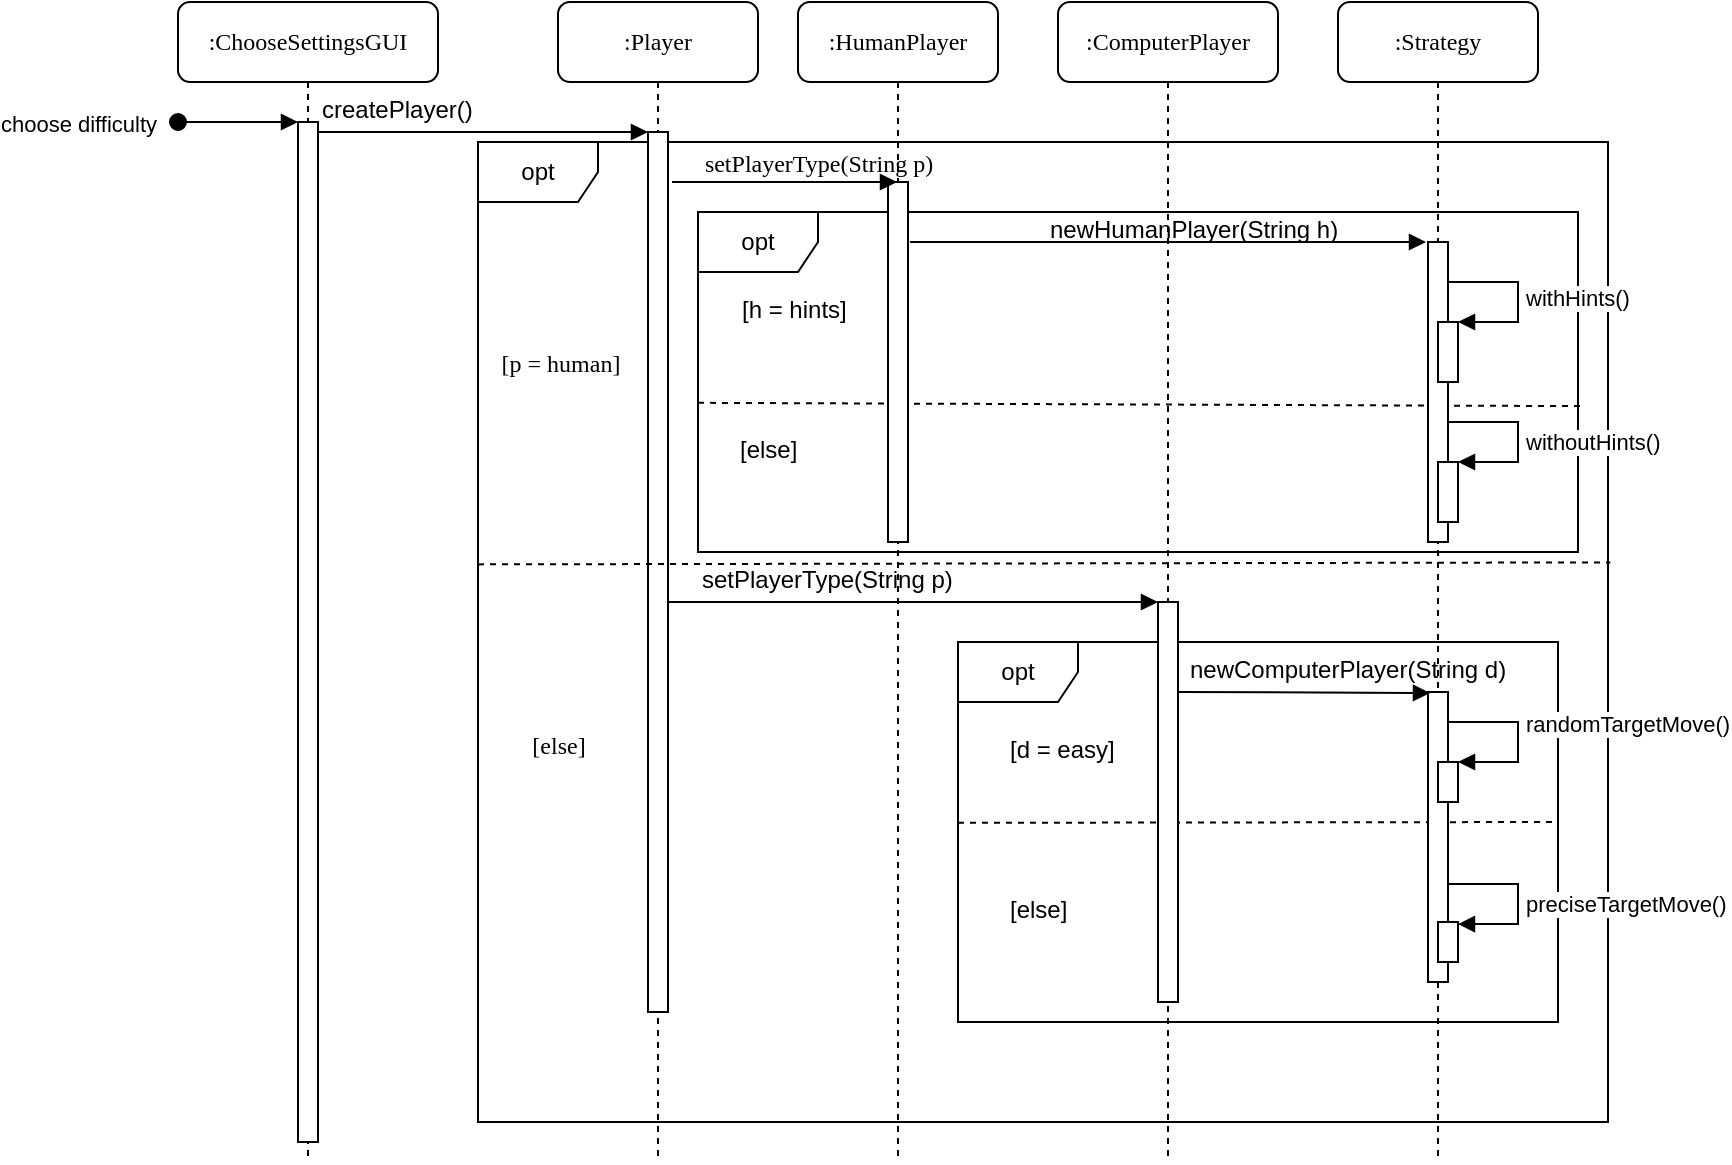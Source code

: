 <mxfile version="12.8.1" type="device"><diagram name="Page-1" id="13e1069c-82ec-6db2-03f1-153e76fe0fe0"><mxGraphModel dx="1422" dy="790" grid="1" gridSize="10" guides="1" tooltips="1" connect="1" arrows="1" fold="1" page="1" pageScale="1" pageWidth="1100" pageHeight="850" background="#ffffff" math="0" shadow="0"><root><mxCell id="0"/><mxCell id="1" parent="0"/><mxCell id="wFpoCYgQ_6fBUrfo1kiw-39" value="opt" style="shape=umlFrame;whiteSpace=wrap;html=1;" vertex="1" parent="1"><mxGeometry x="470" y="185" width="440" height="170" as="geometry"/></mxCell><mxCell id="wFpoCYgQ_6fBUrfo1kiw-3" value="" style="endArrow=none;dashed=1;html=1;exitX=0;exitY=0.467;exitDx=0;exitDy=0;exitPerimeter=0;" edge="1" parent="1"><mxGeometry width="50" height="50" relative="1" as="geometry"><mxPoint x="600" y="490.41" as="sourcePoint"/><mxPoint x="900" y="490" as="targetPoint"/></mxGeometry></mxCell><mxCell id="wFpoCYgQ_6fBUrfo1kiw-43" value="" style="endArrow=none;dashed=1;html=1;exitX=0;exitY=0.467;exitDx=0;exitDy=0;exitPerimeter=0;entryX=1.009;entryY=0.571;entryDx=0;entryDy=0;entryPerimeter=0;" edge="1" parent="1" target="wFpoCYgQ_6fBUrfo1kiw-39"><mxGeometry width="50" height="50" relative="1" as="geometry"><mxPoint x="470" y="280.41" as="sourcePoint"/><mxPoint x="770" y="280" as="targetPoint"/></mxGeometry></mxCell><mxCell id="7baba1c4bc27f4b0-4" value=":HumanPlayer" style="shape=umlLifeline;perimeter=lifelinePerimeter;whiteSpace=wrap;html=1;container=1;collapsible=0;recursiveResize=0;outlineConnect=0;rounded=1;shadow=0;comic=0;labelBackgroundColor=none;strokeWidth=1;fontFamily=Verdana;fontSize=12;align=center;" parent="1" vertex="1"><mxGeometry x="520" y="80" width="100" height="580" as="geometry"/></mxCell><mxCell id="7baba1c4bc27f4b0-16" value="" style="html=1;points=[];perimeter=orthogonalPerimeter;rounded=0;shadow=0;comic=0;labelBackgroundColor=none;strokeWidth=1;fontFamily=Verdana;fontSize=12;align=center;" parent="7baba1c4bc27f4b0-4" vertex="1"><mxGeometry x="45" y="90" width="10" height="180" as="geometry"/></mxCell><mxCell id="EVPfBJCAHil9eCfsPMpk-11" value="opt" style="shape=umlFrame;whiteSpace=wrap;html=1;" parent="1" vertex="1"><mxGeometry x="360" y="150" width="565" height="490" as="geometry"/></mxCell><mxCell id="EVPfBJCAHil9eCfsPMpk-18" value="opt" style="shape=umlFrame;whiteSpace=wrap;html=1;" parent="1" vertex="1"><mxGeometry x="600" y="400" width="300" height="190" as="geometry"/></mxCell><mxCell id="7baba1c4bc27f4b0-3" value=":Player" style="shape=umlLifeline;perimeter=lifelinePerimeter;whiteSpace=wrap;html=1;container=1;collapsible=0;recursiveResize=0;outlineConnect=0;rounded=1;shadow=0;comic=0;labelBackgroundColor=none;strokeWidth=1;fontFamily=Verdana;fontSize=12;align=center;" parent="1" vertex="1"><mxGeometry x="400" y="80" width="100" height="580" as="geometry"/></mxCell><mxCell id="7baba1c4bc27f4b0-13" value="" style="html=1;points=[];perimeter=orthogonalPerimeter;rounded=0;shadow=0;comic=0;labelBackgroundColor=none;strokeWidth=1;fontFamily=Verdana;fontSize=12;align=center;" parent="7baba1c4bc27f4b0-3" vertex="1"><mxGeometry x="45" y="65" width="10" height="440" as="geometry"/></mxCell><mxCell id="7baba1c4bc27f4b0-5" value=":ComputerPlayer" style="shape=umlLifeline;perimeter=lifelinePerimeter;whiteSpace=wrap;html=1;container=1;collapsible=0;recursiveResize=0;outlineConnect=0;rounded=1;shadow=0;comic=0;labelBackgroundColor=none;strokeWidth=1;fontFamily=Verdana;fontSize=12;align=center;" parent="1" vertex="1"><mxGeometry x="650" y="80" width="110" height="580" as="geometry"/></mxCell><mxCell id="7baba1c4bc27f4b0-19" value="" style="html=1;points=[];perimeter=orthogonalPerimeter;rounded=0;shadow=0;comic=0;labelBackgroundColor=none;strokeWidth=1;fontFamily=Verdana;fontSize=12;align=center;" parent="7baba1c4bc27f4b0-5" vertex="1"><mxGeometry x="50" y="300" width="10" height="200" as="geometry"/></mxCell><mxCell id="7baba1c4bc27f4b0-6" value=":Strategy" style="shape=umlLifeline;perimeter=lifelinePerimeter;whiteSpace=wrap;html=1;container=1;collapsible=0;recursiveResize=0;outlineConnect=0;rounded=1;shadow=0;comic=0;labelBackgroundColor=none;strokeWidth=1;fontFamily=Verdana;fontSize=12;align=center;" parent="1" vertex="1"><mxGeometry x="790" y="80" width="100" height="580" as="geometry"/></mxCell><mxCell id="7baba1c4bc27f4b0-28" value="" style="html=1;points=[];perimeter=orthogonalPerimeter;rounded=0;shadow=0;comic=0;labelBackgroundColor=none;strokeWidth=1;fontFamily=Verdana;fontSize=12;align=center;" parent="7baba1c4bc27f4b0-6" vertex="1"><mxGeometry x="45" y="345" width="10" height="145" as="geometry"/></mxCell><mxCell id="wFpoCYgQ_6fBUrfo1kiw-2" value="" style="html=1;points=[];perimeter=orthogonalPerimeter;rounded=0;shadow=0;comic=0;labelBackgroundColor=none;strokeWidth=1;fontFamily=Verdana;fontSize=12;align=center;" vertex="1" parent="7baba1c4bc27f4b0-6"><mxGeometry x="45" y="120" width="10" height="150" as="geometry"/></mxCell><mxCell id="wFpoCYgQ_6fBUrfo1kiw-6" value="" style="html=1;points=[];perimeter=orthogonalPerimeter;rounded=0;shadow=0;comic=0;labelBackgroundColor=none;strokeWidth=1;fontFamily=Verdana;fontSize=12;align=center;" vertex="1" parent="7baba1c4bc27f4b0-6"><mxGeometry x="50" y="230" width="10" height="30" as="geometry"/></mxCell><mxCell id="wFpoCYgQ_6fBUrfo1kiw-7" value="" style="html=1;points=[];perimeter=orthogonalPerimeter;" vertex="1" parent="7baba1c4bc27f4b0-6"><mxGeometry x="50" y="160" width="10" height="30" as="geometry"/></mxCell><mxCell id="wFpoCYgQ_6fBUrfo1kiw-27" value="" style="html=1;points=[];perimeter=orthogonalPerimeter;rounded=0;shadow=0;comic=0;labelBackgroundColor=none;strokeWidth=1;fontFamily=Verdana;fontSize=12;align=center;" vertex="1" parent="7baba1c4bc27f4b0-6"><mxGeometry x="50" y="460" width="10" height="20" as="geometry"/></mxCell><mxCell id="7baba1c4bc27f4b0-8" value=":ChooseSettingsGUI" style="shape=umlLifeline;perimeter=lifelinePerimeter;whiteSpace=wrap;html=1;container=1;collapsible=0;recursiveResize=0;outlineConnect=0;rounded=1;shadow=0;comic=0;labelBackgroundColor=none;strokeWidth=1;fontFamily=Verdana;fontSize=12;align=center;" parent="1" vertex="1"><mxGeometry x="210" y="80" width="130" height="580" as="geometry"/></mxCell><mxCell id="7baba1c4bc27f4b0-9" value="" style="html=1;points=[];perimeter=orthogonalPerimeter;rounded=0;shadow=0;comic=0;labelBackgroundColor=none;strokeWidth=1;fontFamily=Verdana;fontSize=12;align=center;" parent="7baba1c4bc27f4b0-8" vertex="1"><mxGeometry x="60" y="60" width="10" height="510" as="geometry"/></mxCell><mxCell id="7baba1c4bc27f4b0-11" value="setPlayerType(String p)" style="html=1;verticalAlign=bottom;endArrow=block;labelBackgroundColor=none;fontFamily=Verdana;fontSize=12;edgeStyle=elbowEdgeStyle;elbow=vertical;entryX=0;entryY=0.06;entryDx=0;entryDy=0;entryPerimeter=0;exitX=1;exitY=0.059;exitDx=0;exitDy=0;exitPerimeter=0;" parent="1" edge="1"><mxGeometry x="1" y="-89" relative="1" as="geometry"><mxPoint x="280" y="145" as="sourcePoint"/><mxPoint x="445" y="145" as="targetPoint"/><Array as="points"/><mxPoint x="85" y="-64" as="offset"/></mxGeometry></mxCell><mxCell id="EVPfBJCAHil9eCfsPMpk-4" value="[p = human]" style="html=1;verticalAlign=bottom;endArrow=block;labelBackgroundColor=none;fontFamily=Verdana;fontSize=12;edgeStyle=elbowEdgeStyle;elbow=vertical;exitX=1.2;exitY=0.04;exitDx=0;exitDy=0;exitPerimeter=0;" parent="1" edge="1"><mxGeometry x="1" y="-197" relative="1" as="geometry"><mxPoint x="457" y="170.0" as="sourcePoint"/><mxPoint x="569.5" y="170.2" as="targetPoint"/><Array as="points"/><mxPoint x="28" y="100" as="offset"/></mxGeometry></mxCell><mxCell id="EVPfBJCAHil9eCfsPMpk-13" value="" style="html=1;verticalAlign=bottom;endArrow=block;labelBackgroundColor=none;fontFamily=Verdana;fontSize=12;edgeStyle=elbowEdgeStyle;elbow=vertical;" parent="1" source="7baba1c4bc27f4b0-13" edge="1"><mxGeometry x="1" y="51" relative="1" as="geometry"><mxPoint x="465" y="380" as="sourcePoint"/><mxPoint x="700" y="380" as="targetPoint"/><Array as="points"><mxPoint x="530" y="380"/></Array><mxPoint x="6" y="-25" as="offset"/></mxGeometry></mxCell><mxCell id="EVPfBJCAHil9eCfsPMpk-14" value="" style="endArrow=none;dashed=1;html=1;exitX=0;exitY=0.431;exitDx=0;exitDy=0;exitPerimeter=0;entryX=1.002;entryY=0.429;entryDx=0;entryDy=0;entryPerimeter=0;" parent="1" edge="1" target="EVPfBJCAHil9eCfsPMpk-11" source="EVPfBJCAHil9eCfsPMpk-11"><mxGeometry width="50" height="50" relative="1" as="geometry"><mxPoint x="375" y="360.0" as="sourcePoint"/><mxPoint x="920" y="360" as="targetPoint"/></mxGeometry></mxCell><mxCell id="EVPfBJCAHil9eCfsPMpk-16" value="[else]" style="html=1;verticalAlign=bottom;endArrow=block;labelBackgroundColor=none;fontFamily=Verdana;fontSize=12;edgeStyle=elbowEdgeStyle;elbow=vertical;" parent="1" edge="1"><mxGeometry x="-0.992" y="-312" relative="1" as="geometry"><mxPoint x="710" y="425" as="sourcePoint"/><mxPoint x="836" y="426" as="targetPoint"/><Array as="points"><mxPoint x="790" y="425.5"/></Array><mxPoint x="-310" y="-277" as="offset"/></mxGeometry></mxCell><mxCell id="EVPfBJCAHil9eCfsPMpk-21" value="" style="html=1;verticalAlign=bottom;endArrow=block;labelBackgroundColor=none;fontFamily=Verdana;fontSize=12;edgeStyle=elbowEdgeStyle;elbow=vertical;" parent="1" edge="1"><mxGeometry x="1" y="76" relative="1" as="geometry"><mxPoint x="576" y="200" as="sourcePoint"/><mxPoint x="834" y="200" as="targetPoint"/><Array as="points"><mxPoint x="834" y="200"/><mxPoint x="811" y="200"/></Array><mxPoint x="75" y="66" as="offset"/></mxGeometry></mxCell><mxCell id="EVPfBJCAHil9eCfsPMpk-30" value="newHumanPlayer(String h)" style="text;strokeColor=none;fillColor=none;align=left;verticalAlign=top;spacingLeft=4;spacingRight=4;overflow=hidden;rotatable=0;points=[[0,0.5],[1,0.5]];portConstraint=eastwest;" parent="1" vertex="1"><mxGeometry x="640" y="180" width="160" height="26" as="geometry"/></mxCell><mxCell id="EVPfBJCAHil9eCfsPMpk-31" value="newComputerPlayer(String d)" style="text;strokeColor=none;fillColor=none;align=left;verticalAlign=top;spacingLeft=4;spacingRight=4;overflow=hidden;rotatable=0;points=[[0,0.5],[1,0.5]];portConstraint=eastwest;" parent="1" vertex="1"><mxGeometry x="710" y="400" width="170" height="26" as="geometry"/></mxCell><mxCell id="wFpoCYgQ_6fBUrfo1kiw-9" value="withoutHints()" style="edgeStyle=orthogonalEdgeStyle;html=1;align=left;spacingLeft=2;endArrow=block;rounded=0;entryX=1;entryY=0;" edge="1" parent="1" source="wFpoCYgQ_6fBUrfo1kiw-2"><mxGeometry x="0.059" relative="1" as="geometry"><mxPoint x="840" y="290" as="sourcePoint"/><Array as="points"><mxPoint x="880" y="290"/><mxPoint x="880" y="310"/></Array><mxPoint x="850" y="310" as="targetPoint"/><mxPoint as="offset"/></mxGeometry></mxCell><mxCell id="wFpoCYgQ_6fBUrfo1kiw-12" value="withHints()" style="edgeStyle=orthogonalEdgeStyle;html=1;align=left;spacingLeft=2;endArrow=block;rounded=0;entryX=1;entryY=0;" edge="1" parent="1"><mxGeometry relative="1" as="geometry"><mxPoint x="845" y="220.0" as="sourcePoint"/><Array as="points"><mxPoint x="880" y="220"/><mxPoint x="880" y="240"/></Array><mxPoint x="850" y="240" as="targetPoint"/></mxGeometry></mxCell><mxCell id="wFpoCYgQ_6fBUrfo1kiw-18" value="choose difficulty" style="html=1;verticalAlign=bottom;startArrow=oval;startFill=1;endArrow=block;startSize=8;" edge="1" parent="1"><mxGeometry x="-1" y="-51" width="60" relative="1" as="geometry"><mxPoint x="210" y="140" as="sourcePoint"/><mxPoint x="270" y="140" as="targetPoint"/><mxPoint x="-50" y="-41" as="offset"/></mxGeometry></mxCell><mxCell id="wFpoCYgQ_6fBUrfo1kiw-25" value="" style="html=1;points=[];perimeter=orthogonalPerimeter;rounded=0;shadow=0;comic=0;labelBackgroundColor=none;strokeWidth=1;fontFamily=Verdana;fontSize=12;align=center;" vertex="1" parent="1"><mxGeometry x="840" y="460" width="10" height="20" as="geometry"/></mxCell><mxCell id="wFpoCYgQ_6fBUrfo1kiw-26" value="randomTargetMove()" style="edgeStyle=orthogonalEdgeStyle;html=1;align=left;spacingLeft=2;endArrow=block;rounded=0;entryX=1;entryY=0;exitX=1;exitY=0.233;exitDx=0;exitDy=0;exitPerimeter=0;" edge="1" parent="1" source="7baba1c4bc27f4b0-28"><mxGeometry x="0.059" relative="1" as="geometry"><mxPoint x="855" y="440" as="sourcePoint"/><Array as="points"><mxPoint x="845" y="440"/><mxPoint x="880" y="440"/><mxPoint x="880" y="460"/></Array><mxPoint x="850" y="460" as="targetPoint"/><mxPoint as="offset"/></mxGeometry></mxCell><mxCell id="wFpoCYgQ_6fBUrfo1kiw-31" value="preciseTargetMove()" style="edgeStyle=orthogonalEdgeStyle;html=1;align=left;spacingLeft=2;endArrow=block;rounded=0;entryX=1;entryY=0;" edge="1" parent="1"><mxGeometry x="0.059" relative="1" as="geometry"><mxPoint x="845" y="521" as="sourcePoint"/><Array as="points"><mxPoint x="880" y="521"/><mxPoint x="880" y="541"/></Array><mxPoint x="850" y="541.02" as="targetPoint"/><mxPoint as="offset"/></mxGeometry></mxCell><mxCell id="wFpoCYgQ_6fBUrfo1kiw-34" value="[d = easy]" style="text;strokeColor=none;fillColor=none;align=left;verticalAlign=top;spacingLeft=4;spacingRight=4;overflow=hidden;rotatable=0;points=[[0,0.5],[1,0.5]];portConstraint=eastwest;" vertex="1" parent="1"><mxGeometry x="620" y="440" width="130" height="26" as="geometry"/></mxCell><mxCell id="wFpoCYgQ_6fBUrfo1kiw-38" value="[else]" style="text;strokeColor=none;fillColor=none;align=left;verticalAlign=top;spacingLeft=4;spacingRight=4;overflow=hidden;rotatable=0;points=[[0,0.5],[1,0.5]];portConstraint=eastwest;" vertex="1" parent="1"><mxGeometry x="620" y="520" width="130" height="26" as="geometry"/></mxCell><mxCell id="wFpoCYgQ_6fBUrfo1kiw-40" value="[h = hints]" style="text;strokeColor=none;fillColor=none;align=left;verticalAlign=top;spacingLeft=4;spacingRight=4;overflow=hidden;rotatable=0;points=[[0,0.5],[1,0.5]];portConstraint=eastwest;" vertex="1" parent="1"><mxGeometry x="486" y="220" width="130" height="26" as="geometry"/></mxCell><mxCell id="wFpoCYgQ_6fBUrfo1kiw-41" value="[else]" style="text;strokeColor=none;fillColor=none;align=left;verticalAlign=top;spacingLeft=4;spacingRight=4;overflow=hidden;rotatable=0;points=[[0,0.5],[1,0.5]];portConstraint=eastwest;" vertex="1" parent="1"><mxGeometry x="485" y="290" width="130" height="26" as="geometry"/></mxCell><mxCell id="wFpoCYgQ_6fBUrfo1kiw-44" value="createPlayer()" style="text;html=1;" vertex="1" parent="1"><mxGeometry x="280" y="120" width="180" height="30" as="geometry"/></mxCell><mxCell id="wFpoCYgQ_6fBUrfo1kiw-32" value="setPlayerType(String p)" style="text;html=1;" vertex="1" parent="1"><mxGeometry x="470" y="355" width="180" height="30" as="geometry"/></mxCell></root></mxGraphModel></diagram></mxfile>